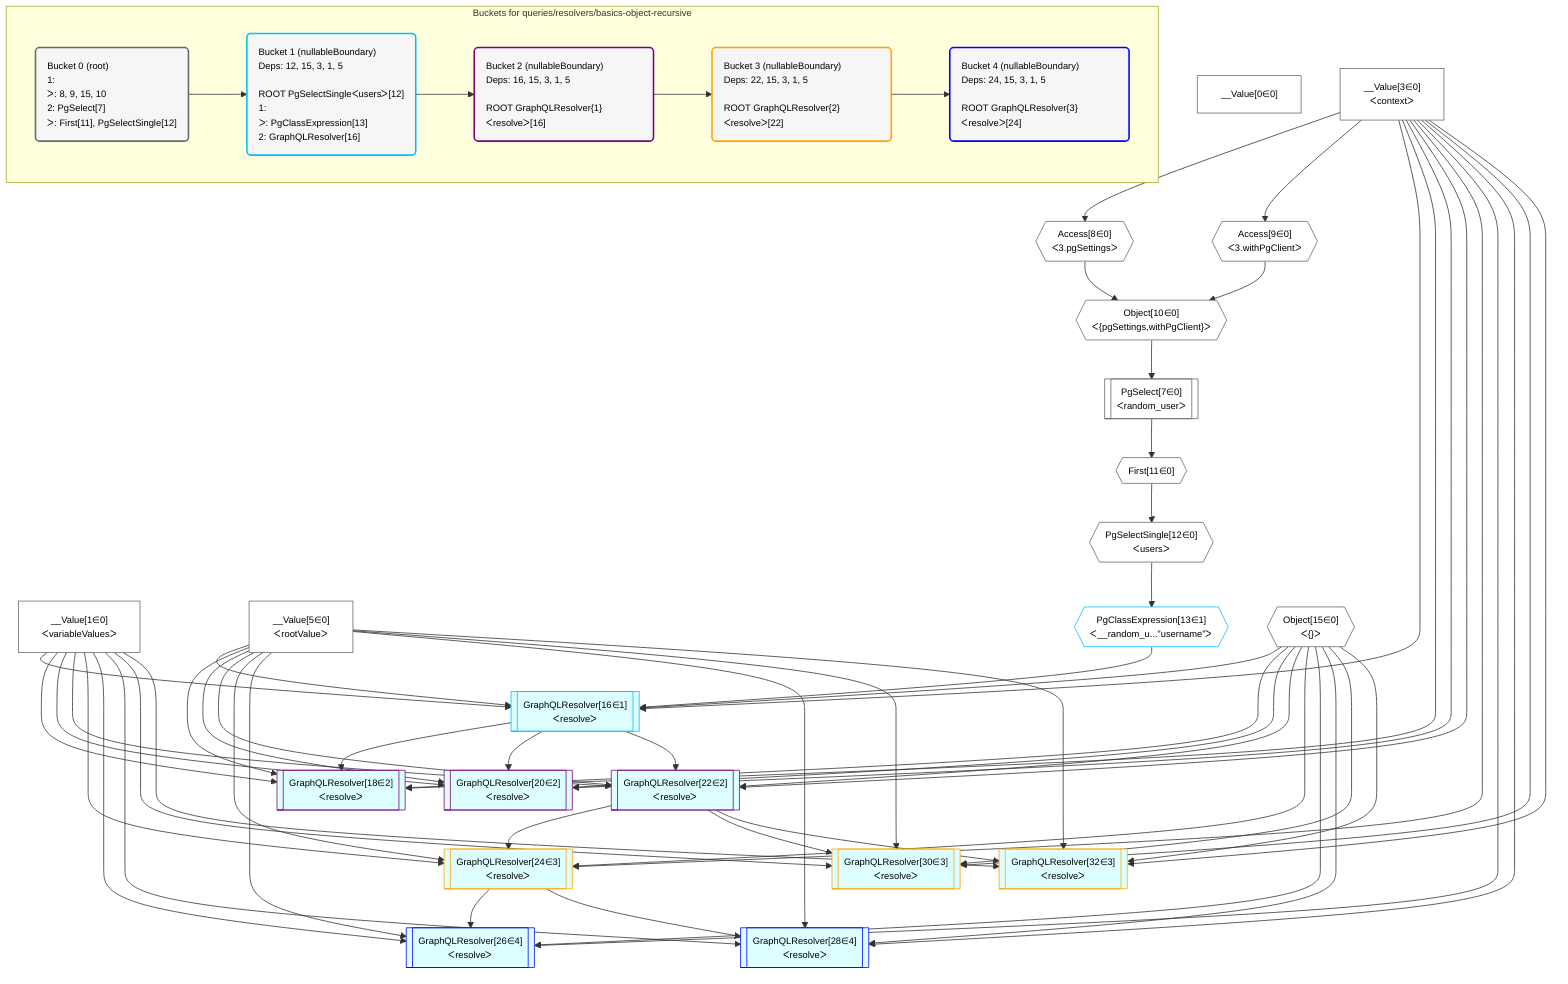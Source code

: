 %%{init: {'themeVariables': { 'fontSize': '12px'}}}%%
graph TD
    classDef path fill:#eee,stroke:#000,color:#000
    classDef plan fill:#fff,stroke-width:1px,color:#000
    classDef itemplan fill:#fff,stroke-width:2px,color:#000
    classDef unbatchedplan fill:#dff,stroke-width:1px,color:#000
    classDef sideeffectplan fill:#fcc,stroke-width:2px,color:#000
    classDef bucket fill:#f6f6f6,color:#000,stroke-width:2px,text-align:left


    %% define steps
    __Value0["__Value[0∈0]"]:::plan
    __Value1["__Value[1∈0]<br />ᐸvariableValuesᐳ"]:::plan
    __Value3["__Value[3∈0]<br />ᐸcontextᐳ"]:::plan
    __Value5["__Value[5∈0]<br />ᐸrootValueᐳ"]:::plan
    Access8{{"Access[8∈0]<br />ᐸ3.pgSettingsᐳ"}}:::plan
    Access9{{"Access[9∈0]<br />ᐸ3.withPgClientᐳ"}}:::plan
    Object10{{"Object[10∈0]<br />ᐸ{pgSettings,withPgClient}ᐳ"}}:::plan
    PgSelect7[["PgSelect[7∈0]<br />ᐸrandom_userᐳ"]]:::plan
    First11{{"First[11∈0]"}}:::plan
    PgSelectSingle12{{"PgSelectSingle[12∈0]<br />ᐸusersᐳ"}}:::plan
    PgClassExpression13{{"PgClassExpression[13∈1]<br />ᐸ__random_u...”username”ᐳ"}}:::plan
    Object15{{"Object[15∈0]<br />ᐸ{}ᐳ"}}:::plan
    GraphQLResolver16[["GraphQLResolver[16∈1]<br />ᐸresolveᐳ"]]:::unbatchedplan
    GraphQLResolver18[["GraphQLResolver[18∈2]<br />ᐸresolveᐳ"]]:::unbatchedplan
    GraphQLResolver20[["GraphQLResolver[20∈2]<br />ᐸresolveᐳ"]]:::unbatchedplan
    GraphQLResolver22[["GraphQLResolver[22∈2]<br />ᐸresolveᐳ"]]:::unbatchedplan
    GraphQLResolver24[["GraphQLResolver[24∈3]<br />ᐸresolveᐳ"]]:::unbatchedplan
    GraphQLResolver26[["GraphQLResolver[26∈4]<br />ᐸresolveᐳ"]]:::unbatchedplan
    GraphQLResolver28[["GraphQLResolver[28∈4]<br />ᐸresolveᐳ"]]:::unbatchedplan
    GraphQLResolver30[["GraphQLResolver[30∈3]<br />ᐸresolveᐳ"]]:::unbatchedplan
    GraphQLResolver32[["GraphQLResolver[32∈3]<br />ᐸresolveᐳ"]]:::unbatchedplan

    %% plan dependencies
    __Value3 --> Access8
    __Value3 --> Access9
    Access8 & Access9 --> Object10
    Object10 --> PgSelect7
    PgSelect7 --> First11
    First11 --> PgSelectSingle12
    PgSelectSingle12 --> PgClassExpression13
    PgClassExpression13 & Object15 & __Value3 & __Value1 & __Value5 --> GraphQLResolver16
    GraphQLResolver16 & Object15 & __Value3 & __Value1 & __Value5 --> GraphQLResolver18
    GraphQLResolver16 & Object15 & __Value3 & __Value1 & __Value5 --> GraphQLResolver20
    GraphQLResolver16 & Object15 & __Value3 & __Value1 & __Value5 --> GraphQLResolver22
    GraphQLResolver22 & Object15 & __Value3 & __Value1 & __Value5 --> GraphQLResolver24
    GraphQLResolver24 & Object15 & __Value3 & __Value1 & __Value5 --> GraphQLResolver26
    GraphQLResolver24 & Object15 & __Value3 & __Value1 & __Value5 --> GraphQLResolver28
    GraphQLResolver22 & Object15 & __Value3 & __Value1 & __Value5 --> GraphQLResolver30
    GraphQLResolver22 & Object15 & __Value3 & __Value1 & __Value5 --> GraphQLResolver32

    subgraph "Buckets for queries/resolvers/basics-object-recursive"
    Bucket0("Bucket 0 (root)<br />1: <br />ᐳ: 8, 9, 15, 10<br />2: PgSelect[7]<br />ᐳ: First[11], PgSelectSingle[12]"):::bucket
    classDef bucket0 stroke:#696969
    class Bucket0,__Value0,__Value1,__Value3,__Value5,PgSelect7,Access8,Access9,Object10,First11,PgSelectSingle12,Object15 bucket0
    Bucket1("Bucket 1 (nullableBoundary)<br />Deps: 12, 15, 3, 1, 5<br /><br />ROOT PgSelectSingleᐸusersᐳ[12]<br />1: <br />ᐳ: PgClassExpression[13]<br />2: GraphQLResolver[16]"):::bucket
    classDef bucket1 stroke:#00bfff
    class Bucket1,PgClassExpression13,GraphQLResolver16 bucket1
    Bucket2("Bucket 2 (nullableBoundary)<br />Deps: 16, 15, 3, 1, 5<br /><br />ROOT GraphQLResolver{1}ᐸresolveᐳ[16]"):::bucket
    classDef bucket2 stroke:#7f007f
    class Bucket2,GraphQLResolver18,GraphQLResolver20,GraphQLResolver22 bucket2
    Bucket3("Bucket 3 (nullableBoundary)<br />Deps: 22, 15, 3, 1, 5<br /><br />ROOT GraphQLResolver{2}ᐸresolveᐳ[22]"):::bucket
    classDef bucket3 stroke:#ffa500
    class Bucket3,GraphQLResolver24,GraphQLResolver30,GraphQLResolver32 bucket3
    Bucket4("Bucket 4 (nullableBoundary)<br />Deps: 24, 15, 3, 1, 5<br /><br />ROOT GraphQLResolver{3}ᐸresolveᐳ[24]"):::bucket
    classDef bucket4 stroke:#0000ff
    class Bucket4,GraphQLResolver26,GraphQLResolver28 bucket4
    Bucket0 --> Bucket1
    Bucket1 --> Bucket2
    Bucket2 --> Bucket3
    Bucket3 --> Bucket4
    end